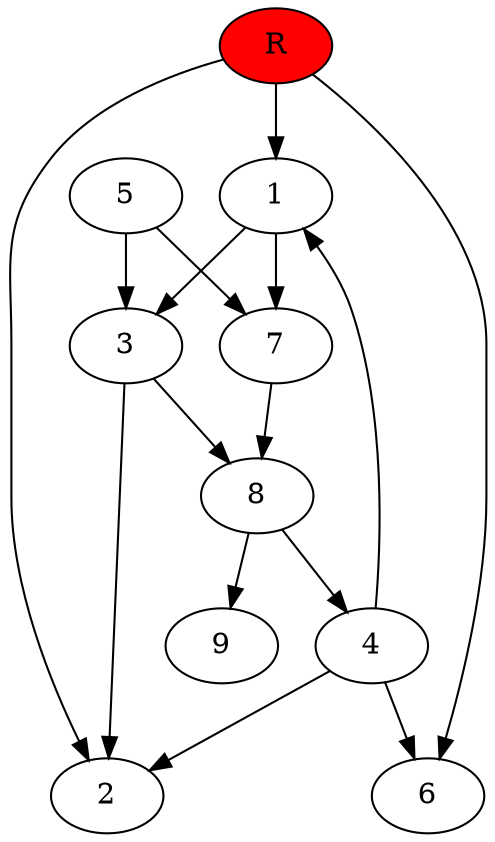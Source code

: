 digraph prb20789 {
	1
	2
	3
	4
	5
	6
	7
	8
	R [fillcolor="#ff0000" style=filled]
	1 -> 3
	1 -> 7
	3 -> 2
	3 -> 8
	4 -> 1
	4 -> 2
	4 -> 6
	5 -> 3
	5 -> 7
	7 -> 8
	8 -> 4
	8 -> 9
	R -> 1
	R -> 2
	R -> 6
}
